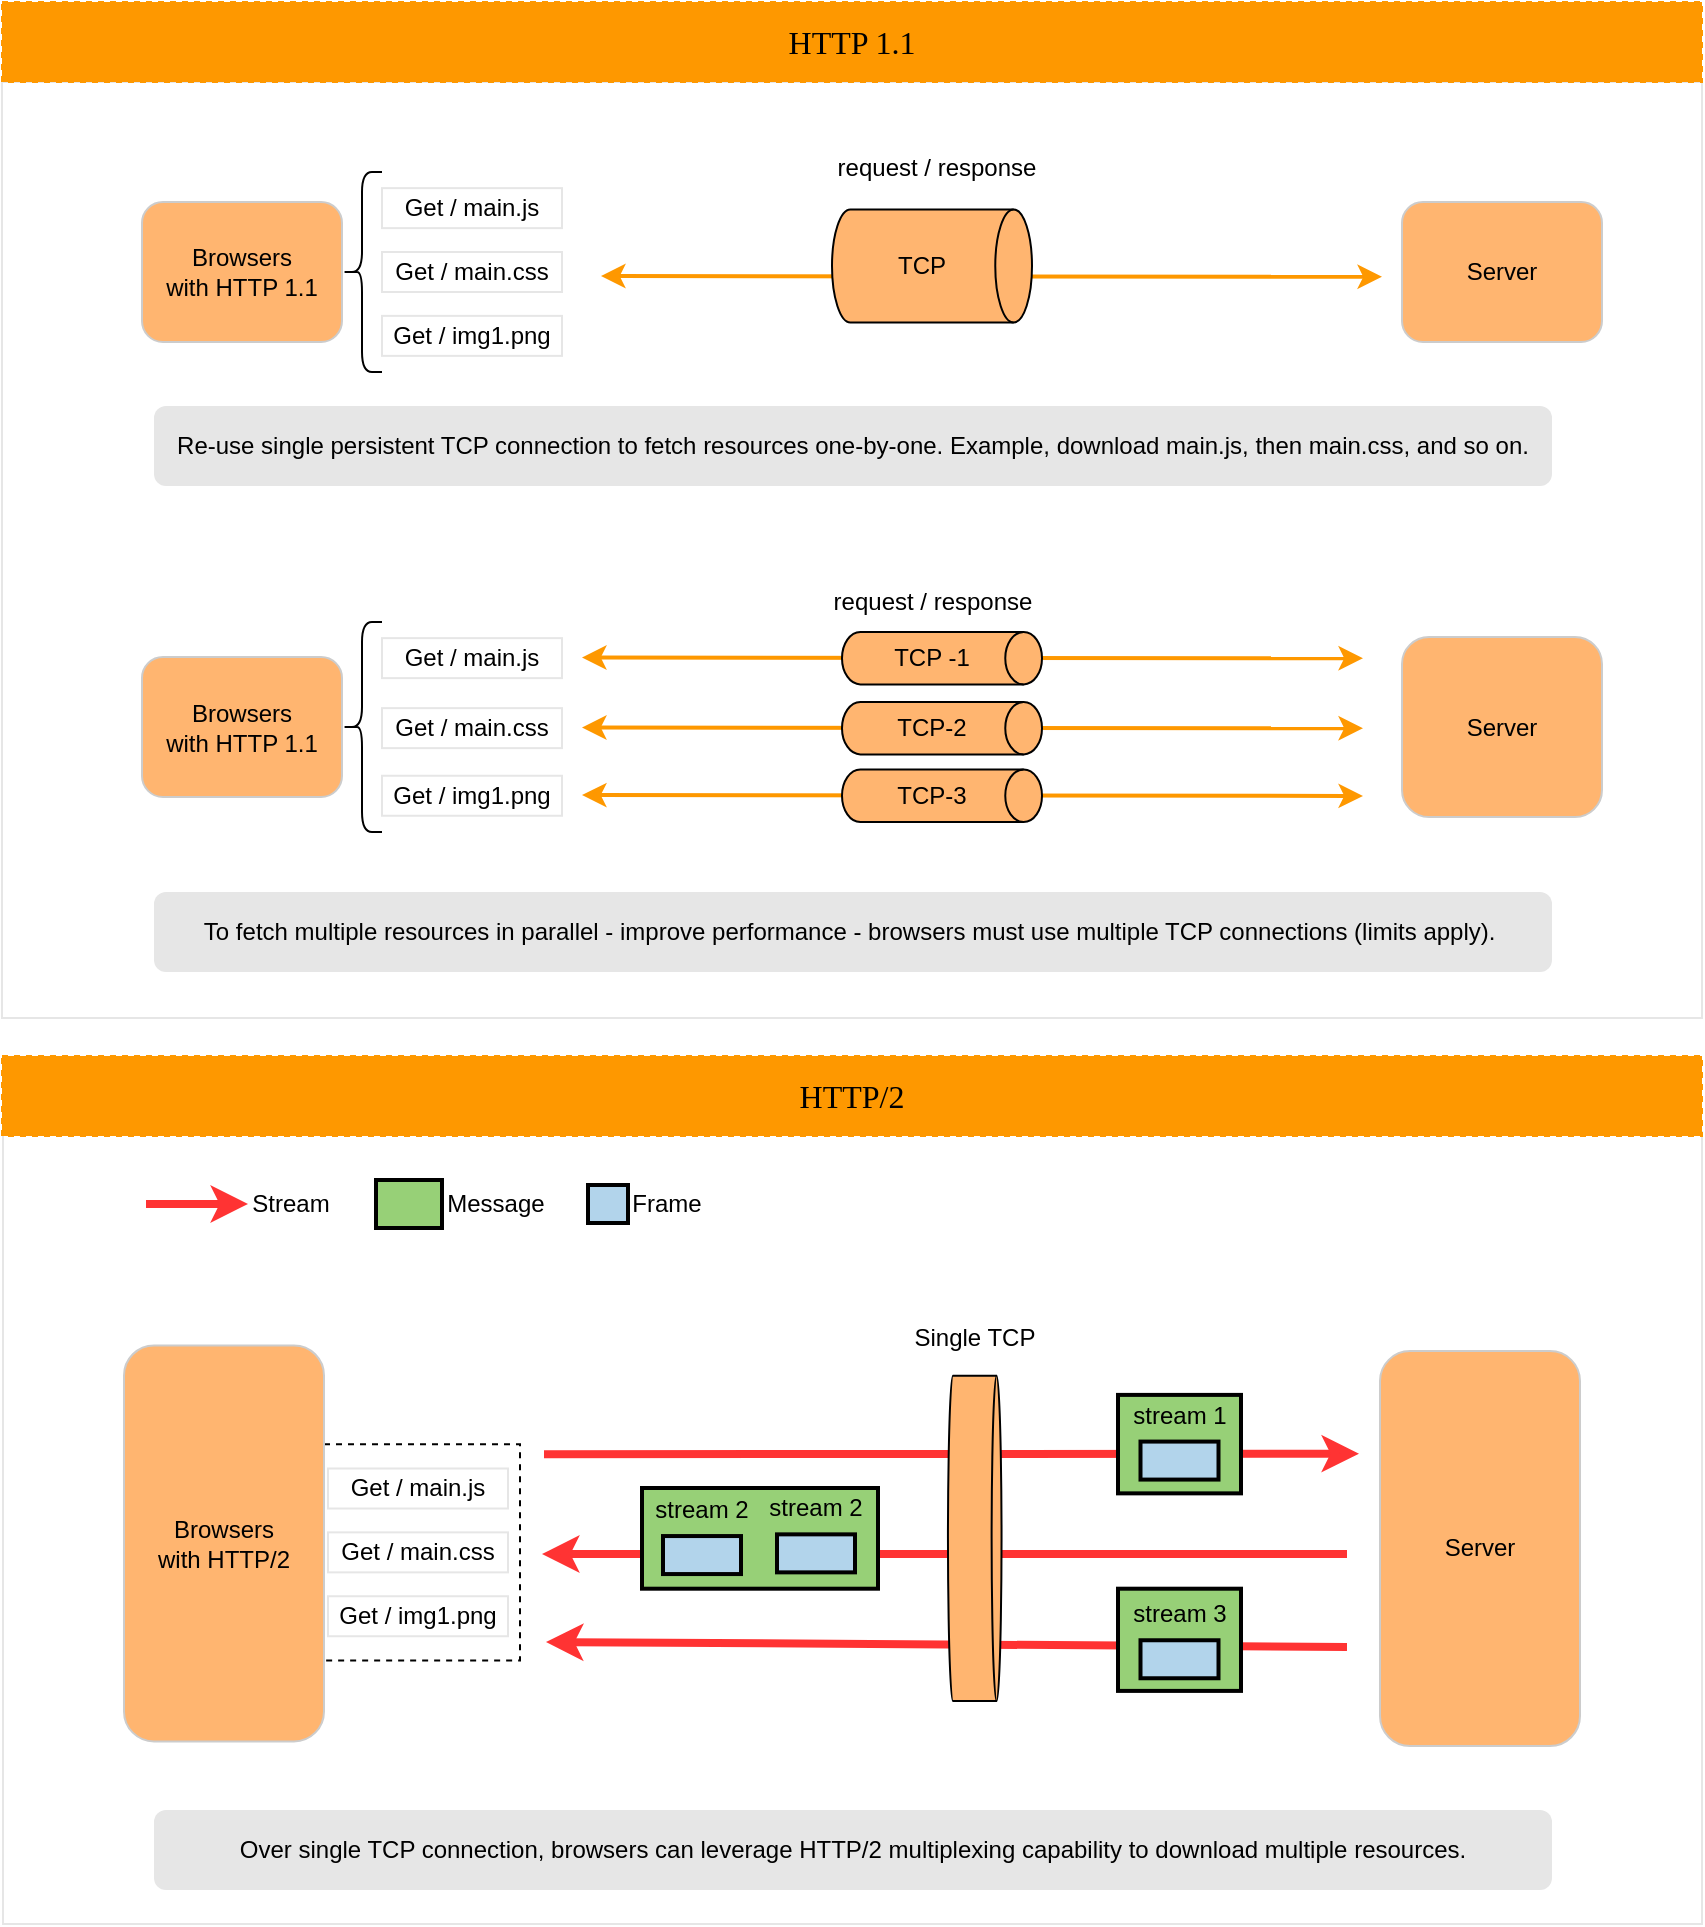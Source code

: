 <mxfile version="19.0.3" type="device"><diagram id="Eh0a3J3hkGFFofNeA9DO" name="http1.1-vs-http2"><mxGraphModel dx="1510" dy="967" grid="0" gridSize="10" guides="1" tooltips="1" connect="1" arrows="1" fold="1" page="1" pageScale="1" pageWidth="850" pageHeight="1100" math="0" shadow="0"><root><mxCell id="0"/><mxCell id="1" parent="0"/><mxCell id="VEuohh7YX5OXovPFAqky-2" value="" style="rounded=0;whiteSpace=wrap;html=1;strokeColor=#E6E6E6;" vertex="1" parent="1"><mxGeometry x="0.5" y="565" width="849.5" height="396" as="geometry"/></mxCell><mxCell id="VEuohh7YX5OXovPFAqky-1" value="" style="rounded=0;whiteSpace=wrap;html=1;strokeColor=#E6E6E6;" vertex="1" parent="1"><mxGeometry y="40" width="850" height="468" as="geometry"/></mxCell><mxCell id="EeZwr8_igsNnSh_7AVao-55" value="" style="rounded=0;whiteSpace=wrap;html=1;shadow=0;dashed=1;strokeColor=default;fillColor=none;" parent="1" vertex="1"><mxGeometry x="161" y="721.15" width="98" height="108.07" as="geometry"/></mxCell><mxCell id="jkzN3M5ju6s1kkm9HxIY-5" value="" style="endArrow=classic;html=1;rounded=0;entryX=0.765;entryY=0.706;entryDx=0;entryDy=0;strokeColor=#FE9800;strokeWidth=2;entryPerimeter=0;startArrow=classic;startFill=1;" parent="1" edge="1"><mxGeometry width="50" height="50" relative="1" as="geometry"><mxPoint x="299.5" y="137" as="sourcePoint"/><mxPoint x="690.0" y="137.41" as="targetPoint"/></mxGeometry></mxCell><mxCell id="jkzN3M5ju6s1kkm9HxIY-2" value="" style="strokeWidth=1;html=1;shape=mxgraph.flowchart.direct_data;whiteSpace=wrap;rounded=1;shadow=0;fillColor=#FFB570;" parent="1" vertex="1"><mxGeometry x="415" y="103.75" width="100" height="56.5" as="geometry"/></mxCell><mxCell id="jkzN3M5ju6s1kkm9HxIY-3" value="Browsers&lt;br&gt;with HTTP 1.1" style="rounded=1;whiteSpace=wrap;html=1;shadow=0;strokeColor=#CCCCCC;strokeWidth=1;fillColor=#FFB570;" parent="1" vertex="1"><mxGeometry x="70" y="100" width="100" height="70" as="geometry"/></mxCell><mxCell id="jkzN3M5ju6s1kkm9HxIY-4" value="Server" style="rounded=1;whiteSpace=wrap;html=1;shadow=0;strokeColor=#CCCCCC;strokeWidth=1;fillColor=#FFB570;" parent="1" vertex="1"><mxGeometry x="700" y="100" width="100" height="70" as="geometry"/></mxCell><mxCell id="jkzN3M5ju6s1kkm9HxIY-6" style="edgeStyle=orthogonalEdgeStyle;rounded=0;orthogonalLoop=1;jettySize=auto;html=1;exitX=0.5;exitY=1;exitDx=0;exitDy=0;exitPerimeter=0;" parent="1" source="jkzN3M5ju6s1kkm9HxIY-2" target="jkzN3M5ju6s1kkm9HxIY-2" edge="1"><mxGeometry relative="1" as="geometry"/></mxCell><mxCell id="jkzN3M5ju6s1kkm9HxIY-8" value="Get / main.js" style="text;html=1;strokeColor=#E6E6E6;fillColor=none;align=center;verticalAlign=middle;whiteSpace=wrap;rounded=0;shadow=0;" parent="1" vertex="1"><mxGeometry x="190" y="93.07" width="90" height="20" as="geometry"/></mxCell><mxCell id="jkzN3M5ju6s1kkm9HxIY-11" value="Get / main.css" style="text;html=1;strokeColor=#E6E6E6;fillColor=none;align=center;verticalAlign=middle;whiteSpace=wrap;rounded=0;shadow=0;" parent="1" vertex="1"><mxGeometry x="190" y="125.0" width="90" height="20" as="geometry"/></mxCell><mxCell id="jkzN3M5ju6s1kkm9HxIY-12" value="Get / img1.png" style="text;html=1;strokeColor=#E6E6E6;fillColor=none;align=center;verticalAlign=middle;whiteSpace=wrap;rounded=0;shadow=0;" parent="1" vertex="1"><mxGeometry x="190" y="156.94" width="90" height="20" as="geometry"/></mxCell><mxCell id="jkzN3M5ju6s1kkm9HxIY-19" value="request / response" style="text;html=1;strokeColor=none;fillColor=none;align=center;verticalAlign=middle;whiteSpace=wrap;rounded=0;shadow=0;dashed=1;" parent="1" vertex="1"><mxGeometry x="408" y="73.07" width="119" height="20" as="geometry"/></mxCell><mxCell id="jkzN3M5ju6s1kkm9HxIY-21" value="TCP" style="text;html=1;strokeColor=none;fillColor=none;align=center;verticalAlign=middle;whiteSpace=wrap;rounded=0;shadow=0;dashed=1;" parent="1" vertex="1"><mxGeometry x="440" y="122" width="40" height="20" as="geometry"/></mxCell><mxCell id="jkzN3M5ju6s1kkm9HxIY-54" value="HTTP 1.1" style="rounded=0;whiteSpace=wrap;html=1;shadow=0;dashed=1;fontFamily=Verdana;fontSize=16;strokeColor=#FE9800;strokeWidth=1;fillColor=#FE9800;fontStyle=0" parent="1" vertex="1"><mxGeometry width="850" height="40" as="geometry"/></mxCell><mxCell id="jkzN3M5ju6s1kkm9HxIY-73" value="HTTP/2" style="rounded=0;whiteSpace=wrap;html=1;shadow=0;dashed=1;fontFamily=Verdana;fontSize=16;strokeColor=#FE9800;strokeWidth=1;fillColor=#FE9800;fontStyle=0" parent="1" vertex="1"><mxGeometry y="527" width="850" height="40" as="geometry"/></mxCell><mxCell id="jkzN3M5ju6s1kkm9HxIY-83" value="" style="shape=curlyBracket;whiteSpace=wrap;html=1;rounded=1;strokeColor=#000000;" parent="1" vertex="1"><mxGeometry x="170" y="85" width="20" height="100" as="geometry"/></mxCell><mxCell id="jkzN3M5ju6s1kkm9HxIY-87" value="" style="endArrow=classic;html=1;rounded=0;entryX=0.765;entryY=0.706;entryDx=0;entryDy=0;strokeColor=#FE9800;strokeWidth=2;entryPerimeter=0;startArrow=classic;startFill=1;" parent="1" edge="1"><mxGeometry width="50" height="50" relative="1" as="geometry"><mxPoint x="290" y="327.73" as="sourcePoint"/><mxPoint x="680.5" y="328.14" as="targetPoint"/></mxGeometry></mxCell><mxCell id="jkzN3M5ju6s1kkm9HxIY-89" value="Browsers&lt;br&gt;with HTTP 1.1" style="rounded=1;whiteSpace=wrap;html=1;shadow=0;strokeColor=#CCCCCC;strokeWidth=1;fillColor=#FFB570;" parent="1" vertex="1"><mxGeometry x="70" y="327.5" width="100" height="70" as="geometry"/></mxCell><mxCell id="jkzN3M5ju6s1kkm9HxIY-90" value="Server" style="rounded=1;whiteSpace=wrap;html=1;shadow=0;strokeColor=#CCCCCC;strokeWidth=1;fillColor=#FFB570;" parent="1" vertex="1"><mxGeometry x="700" y="317.5" width="100" height="90" as="geometry"/></mxCell><mxCell id="jkzN3M5ju6s1kkm9HxIY-92" value="Get / main.js" style="text;html=1;strokeColor=#E6E6E6;fillColor=none;align=center;verticalAlign=middle;whiteSpace=wrap;rounded=0;shadow=0;" parent="1" vertex="1"><mxGeometry x="190" y="318.07" width="90" height="20" as="geometry"/></mxCell><mxCell id="jkzN3M5ju6s1kkm9HxIY-93" value="Get / main.css" style="text;html=1;strokeColor=#E6E6E6;fillColor=none;align=center;verticalAlign=middle;whiteSpace=wrap;rounded=0;shadow=0;" parent="1" vertex="1"><mxGeometry x="190" y="353.07" width="90" height="20" as="geometry"/></mxCell><mxCell id="jkzN3M5ju6s1kkm9HxIY-94" value="Get / img1.png" style="text;html=1;strokeColor=#E6E6E6;fillColor=none;align=center;verticalAlign=middle;whiteSpace=wrap;rounded=0;shadow=0;" parent="1" vertex="1"><mxGeometry x="190" y="386.87" width="90" height="20" as="geometry"/></mxCell><mxCell id="jkzN3M5ju6s1kkm9HxIY-95" value="request / response" style="text;html=1;strokeColor=none;fillColor=none;align=center;verticalAlign=middle;whiteSpace=wrap;rounded=0;shadow=0;dashed=1;" parent="1" vertex="1"><mxGeometry x="406" y="290" width="119" height="20" as="geometry"/></mxCell><mxCell id="jkzN3M5ju6s1kkm9HxIY-97" value="" style="shape=curlyBracket;whiteSpace=wrap;html=1;rounded=1;strokeColor=#000000;" parent="1" vertex="1"><mxGeometry x="170" y="310" width="20" height="105" as="geometry"/></mxCell><mxCell id="jkzN3M5ju6s1kkm9HxIY-100" value="" style="group;fillColor=#FFFFFF;" parent="1" vertex="1" connectable="0"><mxGeometry x="420" y="314.94" width="100" height="26.25" as="geometry"/></mxCell><mxCell id="jkzN3M5ju6s1kkm9HxIY-88" value="" style="strokeWidth=1;html=1;shape=mxgraph.flowchart.direct_data;whiteSpace=wrap;rounded=1;shadow=0;fillColor=#FFB570;" parent="jkzN3M5ju6s1kkm9HxIY-100" vertex="1"><mxGeometry width="100" height="26.25" as="geometry"/></mxCell><mxCell id="jkzN3M5ju6s1kkm9HxIY-96" value="TCP -1" style="text;html=1;strokeColor=none;fillColor=none;align=center;verticalAlign=middle;whiteSpace=wrap;rounded=0;shadow=0;dashed=1;" parent="jkzN3M5ju6s1kkm9HxIY-100" vertex="1"><mxGeometry x="25" y="6.56" width="40" height="13.13" as="geometry"/></mxCell><mxCell id="jkzN3M5ju6s1kkm9HxIY-91" style="edgeStyle=orthogonalEdgeStyle;rounded=0;orthogonalLoop=1;jettySize=auto;html=1;exitX=0.5;exitY=1;exitDx=0;exitDy=0;exitPerimeter=0;" parent="jkzN3M5ju6s1kkm9HxIY-100" source="jkzN3M5ju6s1kkm9HxIY-88" target="jkzN3M5ju6s1kkm9HxIY-88" edge="1"><mxGeometry relative="1" as="geometry"/></mxCell><mxCell id="jkzN3M5ju6s1kkm9HxIY-105" value="" style="endArrow=classic;html=1;rounded=0;entryX=0.765;entryY=0.706;entryDx=0;entryDy=0;strokeColor=#FE9800;strokeWidth=2;entryPerimeter=0;startArrow=classic;startFill=1;" parent="1" edge="1"><mxGeometry width="50" height="50" relative="1" as="geometry"><mxPoint x="290" y="362.73" as="sourcePoint"/><mxPoint x="680.5" y="363.14" as="targetPoint"/></mxGeometry></mxCell><mxCell id="jkzN3M5ju6s1kkm9HxIY-101" value="" style="group;fillColor=#FFFFFF;" parent="1" vertex="1" connectable="0"><mxGeometry x="420" y="349.94" width="100" height="26.25" as="geometry"/></mxCell><mxCell id="jkzN3M5ju6s1kkm9HxIY-102" value="" style="strokeWidth=1;html=1;shape=mxgraph.flowchart.direct_data;whiteSpace=wrap;rounded=1;shadow=0;fillColor=#FFB570;" parent="jkzN3M5ju6s1kkm9HxIY-101" vertex="1"><mxGeometry width="100" height="26.25" as="geometry"/></mxCell><mxCell id="jkzN3M5ju6s1kkm9HxIY-103" value="TCP-2" style="text;html=1;strokeColor=none;fillColor=none;align=center;verticalAlign=middle;whiteSpace=wrap;rounded=0;shadow=0;dashed=1;" parent="jkzN3M5ju6s1kkm9HxIY-101" vertex="1"><mxGeometry x="25" y="6.56" width="40" height="13.13" as="geometry"/></mxCell><mxCell id="jkzN3M5ju6s1kkm9HxIY-104" style="edgeStyle=orthogonalEdgeStyle;rounded=0;orthogonalLoop=1;jettySize=auto;html=1;exitX=0.5;exitY=1;exitDx=0;exitDy=0;exitPerimeter=0;" parent="jkzN3M5ju6s1kkm9HxIY-101" source="jkzN3M5ju6s1kkm9HxIY-102" target="jkzN3M5ju6s1kkm9HxIY-102" edge="1"><mxGeometry relative="1" as="geometry"/></mxCell><mxCell id="jkzN3M5ju6s1kkm9HxIY-107" value="" style="endArrow=classic;html=1;rounded=0;entryX=0.765;entryY=0.706;entryDx=0;entryDy=0;strokeColor=#FE9800;strokeWidth=2;entryPerimeter=0;startArrow=classic;startFill=1;" parent="1" edge="1"><mxGeometry width="50" height="50" relative="1" as="geometry"><mxPoint x="290" y="396.54" as="sourcePoint"/><mxPoint x="680.5" y="396.95" as="targetPoint"/></mxGeometry></mxCell><mxCell id="jkzN3M5ju6s1kkm9HxIY-108" value="" style="group;fillColor=#FFFFFF;" parent="1" vertex="1" connectable="0"><mxGeometry x="420" y="383.75" width="100" height="26.25" as="geometry"/></mxCell><mxCell id="jkzN3M5ju6s1kkm9HxIY-109" value="" style="strokeWidth=1;html=1;shape=mxgraph.flowchart.direct_data;whiteSpace=wrap;rounded=1;shadow=0;fillColor=#FFB570;" parent="jkzN3M5ju6s1kkm9HxIY-108" vertex="1"><mxGeometry width="100" height="26.25" as="geometry"/></mxCell><mxCell id="jkzN3M5ju6s1kkm9HxIY-110" value="TCP-3" style="text;html=1;strokeColor=none;fillColor=none;align=center;verticalAlign=middle;whiteSpace=wrap;rounded=0;shadow=0;dashed=1;" parent="jkzN3M5ju6s1kkm9HxIY-108" vertex="1"><mxGeometry x="25" y="6.56" width="40" height="13.13" as="geometry"/></mxCell><mxCell id="jkzN3M5ju6s1kkm9HxIY-111" style="edgeStyle=orthogonalEdgeStyle;rounded=0;orthogonalLoop=1;jettySize=auto;html=1;exitX=0.5;exitY=1;exitDx=0;exitDy=0;exitPerimeter=0;" parent="jkzN3M5ju6s1kkm9HxIY-108" source="jkzN3M5ju6s1kkm9HxIY-109" target="jkzN3M5ju6s1kkm9HxIY-109" edge="1"><mxGeometry relative="1" as="geometry"/></mxCell><mxCell id="jkzN3M5ju6s1kkm9HxIY-112" value="Re-use single persistent TCP connection to fetch resources one-by-one. Example, download main.js, then main.css, and so on." style="rounded=1;whiteSpace=wrap;html=1;strokeColor=none;fillColor=#E6E6E6;" parent="1" vertex="1"><mxGeometry x="76" y="202" width="699" height="40" as="geometry"/></mxCell><mxCell id="EeZwr8_igsNnSh_7AVao-1" value="To fetch multiple resources in parallel - improve performance - browsers must use multiple TCP connections (limits apply).&amp;nbsp;" style="rounded=1;whiteSpace=wrap;html=1;strokeColor=none;fillColor=#E6E6E6;" parent="1" vertex="1"><mxGeometry x="76" y="445" width="699" height="40" as="geometry"/></mxCell><mxCell id="EeZwr8_igsNnSh_7AVao-13" value="Over single TCP connection, browsers can leverage HTTP/2 multiplexing capability to download multiple resources." style="rounded=1;whiteSpace=wrap;html=1;strokeColor=none;fillColor=#E6E6E6;" parent="1" vertex="1"><mxGeometry x="76" y="904" width="699" height="40" as="geometry"/></mxCell><mxCell id="EeZwr8_igsNnSh_7AVao-35" value="" style="endArrow=classic;html=1;rounded=0;strokeColor=#FF3333;strokeWidth=4;startArrow=none;startFill=0;" parent="1" edge="1"><mxGeometry width="50" height="50" relative="1" as="geometry"><mxPoint x="72" y="601" as="sourcePoint"/><mxPoint x="123" y="601" as="targetPoint"/></mxGeometry></mxCell><mxCell id="EeZwr8_igsNnSh_7AVao-36" value="Stream" style="text;html=1;strokeColor=none;fillColor=none;align=center;verticalAlign=middle;whiteSpace=wrap;rounded=0;shadow=0;" parent="1" vertex="1"><mxGeometry x="121" y="586" width="47" height="30" as="geometry"/></mxCell><mxCell id="EeZwr8_igsNnSh_7AVao-37" value="" style="rounded=0;whiteSpace=wrap;html=1;shadow=0;strokeColor=default;fillColor=#97D077;strokeWidth=2;" parent="1" vertex="1"><mxGeometry x="187" y="589" width="33" height="24" as="geometry"/></mxCell><mxCell id="EeZwr8_igsNnSh_7AVao-38" value="Message" style="text;html=1;strokeColor=none;fillColor=none;align=center;verticalAlign=middle;whiteSpace=wrap;rounded=0;shadow=0;" parent="1" vertex="1"><mxGeometry x="220" y="586" width="54" height="30" as="geometry"/></mxCell><mxCell id="EeZwr8_igsNnSh_7AVao-39" value="" style="rounded=0;whiteSpace=wrap;html=1;shadow=0;strokeColor=default;strokeWidth=2;fillColor=#B2D4EB;" parent="1" vertex="1"><mxGeometry x="293" y="591.5" width="20" height="19" as="geometry"/></mxCell><mxCell id="EeZwr8_igsNnSh_7AVao-40" value="Frame" style="text;html=1;strokeColor=none;fillColor=none;align=center;verticalAlign=middle;whiteSpace=wrap;rounded=0;shadow=0;" parent="1" vertex="1"><mxGeometry x="313" y="586" width="39" height="30" as="geometry"/></mxCell><mxCell id="EeZwr8_igsNnSh_7AVao-46" value="" style="endArrow=classic;html=1;rounded=0;entryX=0.765;entryY=0.706;entryDx=0;entryDy=0;strokeColor=#FF3333;strokeWidth=4;entryPerimeter=0;startArrow=none;startFill=0;" parent="1" edge="1"><mxGeometry width="50" height="50" relative="1" as="geometry"><mxPoint x="271" y="726.11" as="sourcePoint"/><mxPoint x="678.5" y="725.82" as="targetPoint"/></mxGeometry></mxCell><mxCell id="EeZwr8_igsNnSh_7AVao-47" value="Browsers&lt;br&gt;with HTTP/2" style="rounded=1;whiteSpace=wrap;html=1;shadow=0;strokeColor=#CCCCCC;strokeWidth=1;fillColor=#FFB570;" parent="1" vertex="1"><mxGeometry x="61" y="671.7" width="100" height="198" as="geometry"/></mxCell><mxCell id="EeZwr8_igsNnSh_7AVao-48" value="Server" style="rounded=1;whiteSpace=wrap;html=1;shadow=0;strokeColor=#CCCCCC;strokeWidth=1;fillColor=#FFB570;" parent="1" vertex="1"><mxGeometry x="689" y="674.54" width="100" height="197.46" as="geometry"/></mxCell><mxCell id="EeZwr8_igsNnSh_7AVao-49" style="edgeStyle=orthogonalEdgeStyle;rounded=0;orthogonalLoop=1;jettySize=auto;html=1;exitX=0.5;exitY=1;exitDx=0;exitDy=0;exitPerimeter=0;" parent="1" edge="1"><mxGeometry relative="1" as="geometry"><mxPoint x="461" y="833.07" as="sourcePoint"/><mxPoint x="461" y="833.07" as="targetPoint"/></mxGeometry></mxCell><mxCell id="EeZwr8_igsNnSh_7AVao-50" value="Get / main.js" style="text;html=1;strokeColor=#E6E6E6;fillColor=none;align=center;verticalAlign=middle;whiteSpace=wrap;rounded=0;shadow=0;" parent="1" vertex="1"><mxGeometry x="163" y="733.25" width="90" height="20" as="geometry"/></mxCell><mxCell id="EeZwr8_igsNnSh_7AVao-51" value="Get / main.css" style="text;html=1;strokeColor=#E6E6E6;fillColor=none;align=center;verticalAlign=middle;whiteSpace=wrap;rounded=0;shadow=0;" parent="1" vertex="1"><mxGeometry x="163" y="765.18" width="90" height="20" as="geometry"/></mxCell><mxCell id="EeZwr8_igsNnSh_7AVao-52" value="Get / img1.png" style="text;html=1;strokeColor=#E6E6E6;fillColor=none;align=center;verticalAlign=middle;whiteSpace=wrap;rounded=0;shadow=0;" parent="1" vertex="1"><mxGeometry x="163" y="797.12" width="90" height="20" as="geometry"/></mxCell><mxCell id="EeZwr8_igsNnSh_7AVao-53" value="Single TCP" style="text;html=1;strokeColor=none;fillColor=none;align=center;verticalAlign=middle;whiteSpace=wrap;rounded=0;shadow=0;dashed=1;" parent="1" vertex="1"><mxGeometry x="449.88" y="658" width="73" height="20" as="geometry"/></mxCell><mxCell id="EeZwr8_igsNnSh_7AVao-56" value="" style="endArrow=classic;html=1;rounded=0;strokeColor=#FF3333;strokeWidth=4;startArrow=none;startFill=0;" parent="1" edge="1"><mxGeometry width="50" height="50" relative="1" as="geometry"><mxPoint x="672.5" y="775.99" as="sourcePoint"/><mxPoint x="270" y="776" as="targetPoint"/></mxGeometry></mxCell><mxCell id="EeZwr8_igsNnSh_7AVao-57" value="" style="endArrow=classic;html=1;rounded=0;strokeColor=#FF3333;strokeWidth=4;startArrow=none;startFill=0;" parent="1" edge="1"><mxGeometry width="50" height="50" relative="1" as="geometry"><mxPoint x="672.5" y="822.44" as="sourcePoint"/><mxPoint x="272" y="820" as="targetPoint"/></mxGeometry></mxCell><mxCell id="EeZwr8_igsNnSh_7AVao-58" value="" style="strokeWidth=1;html=1;shape=mxgraph.flowchart.direct_data;whiteSpace=wrap;rounded=1;shadow=0;fillColor=#FFB570;" parent="1" vertex="1"><mxGeometry x="473" y="686.91" width="26.75" height="162.54" as="geometry"/></mxCell><mxCell id="EeZwr8_igsNnSh_7AVao-64" value="" style="rounded=0;whiteSpace=wrap;html=1;shadow=0;strokeColor=default;fillColor=#97D077;strokeWidth=2;" parent="1" vertex="1"><mxGeometry x="558" y="696.45" width="61.5" height="49.23" as="geometry"/></mxCell><mxCell id="EeZwr8_igsNnSh_7AVao-65" value="" style="rounded=0;whiteSpace=wrap;html=1;shadow=0;strokeColor=default;strokeWidth=2;fillColor=#B2D4EB;" parent="1" vertex="1"><mxGeometry x="569.25" y="719.79" width="39" height="19" as="geometry"/></mxCell><mxCell id="EeZwr8_igsNnSh_7AVao-66" value="stream 1" style="text;html=1;strokeColor=none;fillColor=none;align=center;verticalAlign=middle;whiteSpace=wrap;rounded=0;shadow=0;" parent="1" vertex="1"><mxGeometry x="561.75" y="696.11" width="54" height="21" as="geometry"/></mxCell><mxCell id="EeZwr8_igsNnSh_7AVao-67" value="" style="rounded=0;whiteSpace=wrap;html=1;shadow=0;strokeColor=default;fillColor=#97D077;strokeWidth=2;" parent="1" vertex="1"><mxGeometry x="320" y="743" width="118" height="50.35" as="geometry"/></mxCell><mxCell id="EeZwr8_igsNnSh_7AVao-68" value="" style="rounded=0;whiteSpace=wrap;html=1;shadow=0;strokeColor=default;strokeWidth=2;fillColor=#B2D4EB;" parent="1" vertex="1"><mxGeometry x="330.5" y="767.03" width="39" height="19" as="geometry"/></mxCell><mxCell id="EeZwr8_igsNnSh_7AVao-69" value="stream 2" style="text;html=1;strokeColor=none;fillColor=none;align=center;verticalAlign=middle;whiteSpace=wrap;rounded=0;shadow=0;" parent="1" vertex="1"><mxGeometry x="323" y="745.68" width="54" height="16.35" as="geometry"/></mxCell><mxCell id="EeZwr8_igsNnSh_7AVao-71" value="" style="rounded=0;whiteSpace=wrap;html=1;shadow=0;strokeColor=default;strokeWidth=2;fillColor=#B2D4EB;" parent="1" vertex="1"><mxGeometry x="387.5" y="766.18" width="39" height="19" as="geometry"/></mxCell><mxCell id="EeZwr8_igsNnSh_7AVao-72" value="stream 2" style="text;html=1;strokeColor=none;fillColor=none;align=center;verticalAlign=middle;whiteSpace=wrap;rounded=0;shadow=0;" parent="1" vertex="1"><mxGeometry x="380" y="744.83" width="54" height="17.32" as="geometry"/></mxCell><mxCell id="EeZwr8_igsNnSh_7AVao-74" value="" style="rounded=0;whiteSpace=wrap;html=1;shadow=0;strokeColor=default;fillColor=#97D077;strokeWidth=2;" parent="1" vertex="1"><mxGeometry x="558" y="793.35" width="61.5" height="51.1" as="geometry"/></mxCell><mxCell id="EeZwr8_igsNnSh_7AVao-75" value="" style="rounded=0;whiteSpace=wrap;html=1;shadow=0;strokeColor=default;strokeWidth=2;fillColor=#B2D4EB;" parent="1" vertex="1"><mxGeometry x="569.25" y="819.13" width="39" height="19" as="geometry"/></mxCell><mxCell id="EeZwr8_igsNnSh_7AVao-76" value="stream 3" style="text;html=1;strokeColor=none;fillColor=none;align=center;verticalAlign=middle;whiteSpace=wrap;rounded=0;shadow=0;" parent="1" vertex="1"><mxGeometry x="561.75" y="795.45" width="54" height="21" as="geometry"/></mxCell></root></mxGraphModel></diagram></mxfile>